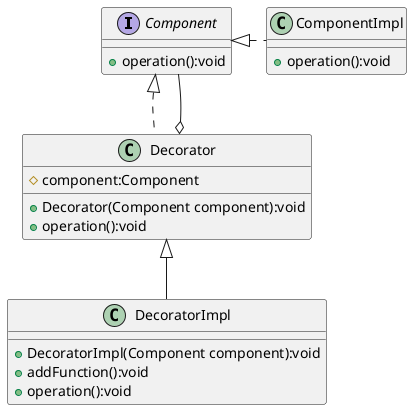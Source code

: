 @startuml
     interface Component{
        + operation():void
     }

     class ComponentImpl{
        + operation():void
     }

     class Decorator{
         # component:Component
         + Decorator(Component component):void
         + operation():void
     }

     class DecoratorImpl{
         + DecoratorImpl(Component component):void
         + addFunction():void
         + operation():void
     }

    Component<|.. Decorator
    Component<|. ComponentImpl
    Decorator<|-- DecoratorImpl
    Component --o Decorator




@enduml